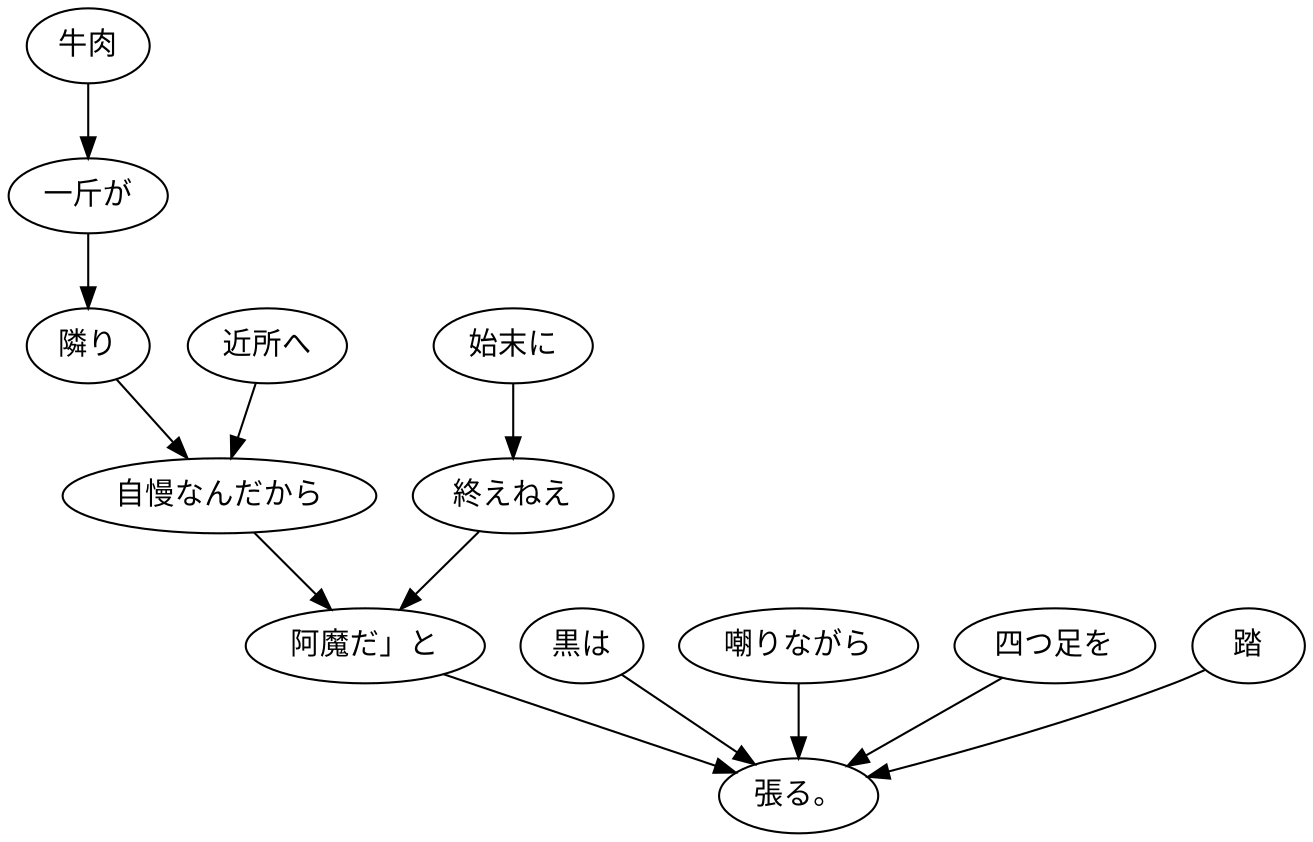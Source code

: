 digraph graph751 {
	node0 [label="牛肉"];
	node1 [label="一斤が"];
	node2 [label="隣り"];
	node3 [label="近所へ"];
	node4 [label="自慢なんだから"];
	node5 [label="始末に"];
	node6 [label="終えねえ"];
	node7 [label="阿魔だ」と"];
	node8 [label="黒は"];
	node9 [label="嘲りながら"];
	node10 [label="四つ足を"];
	node11 [label="踏"];
	node12 [label="張る。"];
	node0 -> node1;
	node1 -> node2;
	node2 -> node4;
	node3 -> node4;
	node4 -> node7;
	node5 -> node6;
	node6 -> node7;
	node7 -> node12;
	node8 -> node12;
	node9 -> node12;
	node10 -> node12;
	node11 -> node12;
}
